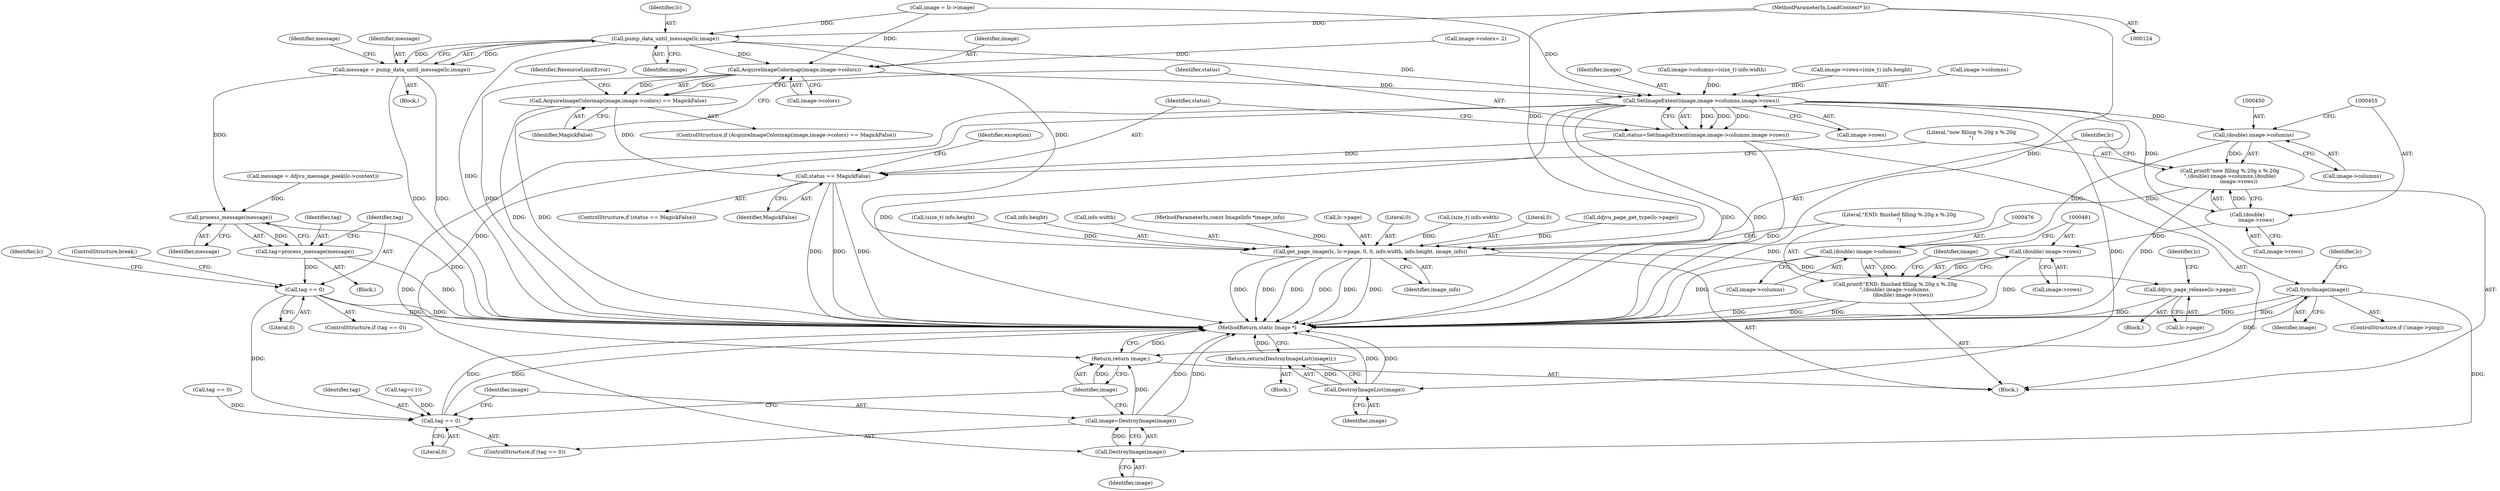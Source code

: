 digraph "0_ImageMagick_f6e9d0d9955e85bdd7540b251cd50d598dacc5e6_11@pointer" {
"1000125" [label="(MethodParameterIn,LoadContext* lc)"];
"1000192" [label="(Call,pump_data_until_message(lc,image))"];
"1000190" [label="(Call,message = pump_data_until_message(lc,image))"];
"1000201" [label="(Call,process_message(message))"];
"1000199" [label="(Call,tag=process_message(message))"];
"1000204" [label="(Call,tag == 0)"];
"1000507" [label="(Call,tag == 0)"];
"1000392" [label="(Call,AcquireImageColormap(image,image->colors))"];
"1000391" [label="(Call,AcquireImageColormap(image,image->colors) == MagickFalse)"];
"1000434" [label="(Call,status == MagickFalse)"];
"1000425" [label="(Call,SetImageExtent(image,image->columns,image->rows))"];
"1000423" [label="(Call,status=SetImageExtent(image,image->columns,image->rows))"];
"1000445" [label="(Call,DestroyImageList(image))"];
"1000444" [label="(Return,return(DestroyImageList(image));)"];
"1000449" [label="(Call,(double) image->columns)"];
"1000447" [label="(Call,printf(\"now filling %.20g x %.20g\n\",(double) image->columns,(double)\n           image->rows))"];
"1000475" [label="(Call,(double) image->columns)"];
"1000473" [label="(Call,printf(\"END: finished filling %.20g x %.20g\n\",(double) image->columns,\n          (double) image->rows))"];
"1000454" [label="(Call,(double)\n           image->rows)"];
"1000480" [label="(Call,(double) image->rows)"];
"1000490" [label="(Call,SyncImage(image))"];
"1000512" [label="(Call,DestroyImage(image))"];
"1000510" [label="(Call,image=DestroyImage(image))"];
"1000514" [label="(Return,return image;)"];
"1000459" [label="(Call,get_page_image(lc, lc->page, 0, 0, info.width, info.height, image_info))"];
"1000497" [label="(Call,ddjvu_page_release(lc->page))"];
"1000129" [label="(Block,)"];
"1000474" [label="(Literal,\"END: finished filling %.20g x %.20g\n\")"];
"1000198" [label="(Block,)"];
"1000182" [label="(Call,tag == 0)"];
"1000199" [label="(Call,tag=process_message(message))"];
"1000482" [label="(Call,image->rows)"];
"1000444" [label="(Return,return(DestroyImageList(image));)"];
"1000473" [label="(Call,printf(\"END: finished filling %.20g x %.20g\n\",(double) image->columns,\n          (double) image->rows))"];
"1000168" [label="(Block,)"];
"1000204" [label="(Call,tag == 0)"];
"1000385" [label="(Call,image->colors= 2)"];
"1000190" [label="(Call,message = pump_data_until_message(lc,image))"];
"1000437" [label="(Block,)"];
"1000205" [label="(Identifier,tag)"];
"1000449" [label="(Call,(double) image->columns)"];
"1000445" [label="(Call,DestroyImageList(image))"];
"1000488" [label="(Identifier,image)"];
"1000212" [label="(Call,message = ddjvu_message_peek(lc->context))"];
"1000469" [label="(Call,info.height)"];
"1000513" [label="(Identifier,image)"];
"1000494" [label="(Identifier,lc)"];
"1000451" [label="(Call,image->columns)"];
"1000454" [label="(Call,(double)\n           image->rows)"];
"1000390" [label="(ControlStructure,if (AcquireImageColormap(image,image->colors) == MagickFalse))"];
"1000399" [label="(Identifier,ResourceLimitError)"];
"1000466" [label="(Call,info.width)"];
"1000392" [label="(Call,AcquireImageColormap(image,image->colors))"];
"1000507" [label="(Call,tag == 0)"];
"1000480" [label="(Call,(double) image->rows)"];
"1000347" [label="(Call,image->columns=(size_t) info.width)"];
"1000206" [label="(Literal,0)"];
"1000510" [label="(Call,image=DestroyImage(image))"];
"1000356" [label="(Call,image->rows=(size_t) info.height)"];
"1000485" [label="(ControlStructure,if (!image->ping))"];
"1000456" [label="(Call,image->rows)"];
"1000200" [label="(Identifier,tag)"];
"1000459" [label="(Call,get_page_image(lc, lc->page, 0, 0, info.width, info.height, image_info))"];
"1000196" [label="(Identifier,message)"];
"1000201" [label="(Call,process_message(message))"];
"1000460" [label="(Identifier,lc)"];
"1000210" [label="(Identifier,lc)"];
"1000435" [label="(Identifier,status)"];
"1000439" [label="(Identifier,exception)"];
"1000514" [label="(Return,return image;)"];
"1000506" [label="(ControlStructure,if (tag == 0))"];
"1000127" [label="(MethodParameterIn,const ImageInfo *image_info)"];
"1000461" [label="(Call,lc->page)"];
"1000464" [label="(Literal,0)"];
"1000430" [label="(Call,image->rows)"];
"1000393" [label="(Identifier,image)"];
"1000427" [label="(Call,image->columns)"];
"1000397" [label="(Identifier,MagickFalse)"];
"1000203" [label="(ControlStructure,if (tag == 0))"];
"1000508" [label="(Identifier,tag)"];
"1000351" [label="(Call,(size_t) info.width)"];
"1000137" [label="(Call,image = lc->image)"];
"1000423" [label="(Call,status=SetImageExtent(image,image->columns,image->rows))"];
"1000465" [label="(Literal,0)"];
"1000202" [label="(Identifier,message)"];
"1000433" [label="(ControlStructure,if (status == MagickFalse))"];
"1000516" [label="(MethodReturn,static Image *)"];
"1000125" [label="(MethodParameterIn,LoadContext* lc)"];
"1000207" [label="(ControlStructure,break;)"];
"1000425" [label="(Call,SetImageExtent(image,image->columns,image->rows))"];
"1000191" [label="(Identifier,message)"];
"1000498" [label="(Call,lc->page)"];
"1000497" [label="(Call,ddjvu_page_release(lc->page))"];
"1000424" [label="(Identifier,status)"];
"1000503" [label="(Identifier,lc)"];
"1000512" [label="(Call,DestroyImage(image))"];
"1000434" [label="(Call,status == MagickFalse)"];
"1000475" [label="(Call,(double) image->columns)"];
"1000394" [label="(Call,image->colors)"];
"1000490" [label="(Call,SyncImage(image))"];
"1000163" [label="(Call,tag=(-1))"];
"1000194" [label="(Identifier,image)"];
"1000446" [label="(Identifier,image)"];
"1000447" [label="(Call,printf(\"now filling %.20g x %.20g\n\",(double) image->columns,(double)\n           image->rows))"];
"1000511" [label="(Identifier,image)"];
"1000193" [label="(Identifier,lc)"];
"1000491" [label="(Identifier,image)"];
"1000509" [label="(Literal,0)"];
"1000472" [label="(Identifier,image_info)"];
"1000515" [label="(Identifier,image)"];
"1000436" [label="(Identifier,MagickFalse)"];
"1000343" [label="(Call,ddjvu_page_get_type(lc->page))"];
"1000391" [label="(Call,AcquireImageColormap(image,image->colors) == MagickFalse)"];
"1000192" [label="(Call,pump_data_until_message(lc,image))"];
"1000360" [label="(Call,(size_t) info.height)"];
"1000496" [label="(Block,)"];
"1000426" [label="(Identifier,image)"];
"1000448" [label="(Literal,\"now filling %.20g x %.20g\n\")"];
"1000477" [label="(Call,image->columns)"];
"1000125" -> "1000124"  [label="AST: "];
"1000125" -> "1000516"  [label="DDG: "];
"1000125" -> "1000192"  [label="DDG: "];
"1000125" -> "1000459"  [label="DDG: "];
"1000192" -> "1000190"  [label="AST: "];
"1000192" -> "1000194"  [label="CFG: "];
"1000193" -> "1000192"  [label="AST: "];
"1000194" -> "1000192"  [label="AST: "];
"1000190" -> "1000192"  [label="CFG: "];
"1000192" -> "1000516"  [label="DDG: "];
"1000192" -> "1000190"  [label="DDG: "];
"1000192" -> "1000190"  [label="DDG: "];
"1000137" -> "1000192"  [label="DDG: "];
"1000192" -> "1000392"  [label="DDG: "];
"1000192" -> "1000425"  [label="DDG: "];
"1000192" -> "1000459"  [label="DDG: "];
"1000190" -> "1000168"  [label="AST: "];
"1000191" -> "1000190"  [label="AST: "];
"1000196" -> "1000190"  [label="CFG: "];
"1000190" -> "1000516"  [label="DDG: "];
"1000190" -> "1000516"  [label="DDG: "];
"1000190" -> "1000201"  [label="DDG: "];
"1000201" -> "1000199"  [label="AST: "];
"1000201" -> "1000202"  [label="CFG: "];
"1000202" -> "1000201"  [label="AST: "];
"1000199" -> "1000201"  [label="CFG: "];
"1000201" -> "1000516"  [label="DDG: "];
"1000201" -> "1000199"  [label="DDG: "];
"1000212" -> "1000201"  [label="DDG: "];
"1000199" -> "1000198"  [label="AST: "];
"1000200" -> "1000199"  [label="AST: "];
"1000205" -> "1000199"  [label="CFG: "];
"1000199" -> "1000516"  [label="DDG: "];
"1000199" -> "1000204"  [label="DDG: "];
"1000204" -> "1000203"  [label="AST: "];
"1000204" -> "1000206"  [label="CFG: "];
"1000205" -> "1000204"  [label="AST: "];
"1000206" -> "1000204"  [label="AST: "];
"1000207" -> "1000204"  [label="CFG: "];
"1000210" -> "1000204"  [label="CFG: "];
"1000204" -> "1000516"  [label="DDG: "];
"1000204" -> "1000516"  [label="DDG: "];
"1000204" -> "1000507"  [label="DDG: "];
"1000507" -> "1000506"  [label="AST: "];
"1000507" -> "1000509"  [label="CFG: "];
"1000508" -> "1000507"  [label="AST: "];
"1000509" -> "1000507"  [label="AST: "];
"1000511" -> "1000507"  [label="CFG: "];
"1000515" -> "1000507"  [label="CFG: "];
"1000507" -> "1000516"  [label="DDG: "];
"1000507" -> "1000516"  [label="DDG: "];
"1000163" -> "1000507"  [label="DDG: "];
"1000182" -> "1000507"  [label="DDG: "];
"1000392" -> "1000391"  [label="AST: "];
"1000392" -> "1000394"  [label="CFG: "];
"1000393" -> "1000392"  [label="AST: "];
"1000394" -> "1000392"  [label="AST: "];
"1000397" -> "1000392"  [label="CFG: "];
"1000392" -> "1000516"  [label="DDG: "];
"1000392" -> "1000391"  [label="DDG: "];
"1000392" -> "1000391"  [label="DDG: "];
"1000137" -> "1000392"  [label="DDG: "];
"1000385" -> "1000392"  [label="DDG: "];
"1000392" -> "1000425"  [label="DDG: "];
"1000391" -> "1000390"  [label="AST: "];
"1000391" -> "1000397"  [label="CFG: "];
"1000397" -> "1000391"  [label="AST: "];
"1000399" -> "1000391"  [label="CFG: "];
"1000424" -> "1000391"  [label="CFG: "];
"1000391" -> "1000516"  [label="DDG: "];
"1000391" -> "1000516"  [label="DDG: "];
"1000391" -> "1000434"  [label="DDG: "];
"1000434" -> "1000433"  [label="AST: "];
"1000434" -> "1000436"  [label="CFG: "];
"1000435" -> "1000434"  [label="AST: "];
"1000436" -> "1000434"  [label="AST: "];
"1000439" -> "1000434"  [label="CFG: "];
"1000448" -> "1000434"  [label="CFG: "];
"1000434" -> "1000516"  [label="DDG: "];
"1000434" -> "1000516"  [label="DDG: "];
"1000434" -> "1000516"  [label="DDG: "];
"1000423" -> "1000434"  [label="DDG: "];
"1000425" -> "1000423"  [label="AST: "];
"1000425" -> "1000430"  [label="CFG: "];
"1000426" -> "1000425"  [label="AST: "];
"1000427" -> "1000425"  [label="AST: "];
"1000430" -> "1000425"  [label="AST: "];
"1000423" -> "1000425"  [label="CFG: "];
"1000425" -> "1000516"  [label="DDG: "];
"1000425" -> "1000516"  [label="DDG: "];
"1000425" -> "1000516"  [label="DDG: "];
"1000425" -> "1000423"  [label="DDG: "];
"1000425" -> "1000423"  [label="DDG: "];
"1000425" -> "1000423"  [label="DDG: "];
"1000137" -> "1000425"  [label="DDG: "];
"1000347" -> "1000425"  [label="DDG: "];
"1000356" -> "1000425"  [label="DDG: "];
"1000425" -> "1000445"  [label="DDG: "];
"1000425" -> "1000449"  [label="DDG: "];
"1000425" -> "1000454"  [label="DDG: "];
"1000425" -> "1000490"  [label="DDG: "];
"1000425" -> "1000512"  [label="DDG: "];
"1000425" -> "1000514"  [label="DDG: "];
"1000423" -> "1000129"  [label="AST: "];
"1000424" -> "1000423"  [label="AST: "];
"1000435" -> "1000423"  [label="CFG: "];
"1000423" -> "1000516"  [label="DDG: "];
"1000445" -> "1000444"  [label="AST: "];
"1000445" -> "1000446"  [label="CFG: "];
"1000446" -> "1000445"  [label="AST: "];
"1000444" -> "1000445"  [label="CFG: "];
"1000445" -> "1000516"  [label="DDG: "];
"1000445" -> "1000516"  [label="DDG: "];
"1000445" -> "1000444"  [label="DDG: "];
"1000444" -> "1000437"  [label="AST: "];
"1000516" -> "1000444"  [label="CFG: "];
"1000444" -> "1000516"  [label="DDG: "];
"1000449" -> "1000447"  [label="AST: "];
"1000449" -> "1000451"  [label="CFG: "];
"1000450" -> "1000449"  [label="AST: "];
"1000451" -> "1000449"  [label="AST: "];
"1000455" -> "1000449"  [label="CFG: "];
"1000449" -> "1000447"  [label="DDG: "];
"1000449" -> "1000475"  [label="DDG: "];
"1000447" -> "1000129"  [label="AST: "];
"1000447" -> "1000454"  [label="CFG: "];
"1000448" -> "1000447"  [label="AST: "];
"1000454" -> "1000447"  [label="AST: "];
"1000460" -> "1000447"  [label="CFG: "];
"1000447" -> "1000516"  [label="DDG: "];
"1000447" -> "1000516"  [label="DDG: "];
"1000454" -> "1000447"  [label="DDG: "];
"1000475" -> "1000473"  [label="AST: "];
"1000475" -> "1000477"  [label="CFG: "];
"1000476" -> "1000475"  [label="AST: "];
"1000477" -> "1000475"  [label="AST: "];
"1000481" -> "1000475"  [label="CFG: "];
"1000475" -> "1000516"  [label="DDG: "];
"1000475" -> "1000473"  [label="DDG: "];
"1000473" -> "1000129"  [label="AST: "];
"1000473" -> "1000480"  [label="CFG: "];
"1000474" -> "1000473"  [label="AST: "];
"1000480" -> "1000473"  [label="AST: "];
"1000488" -> "1000473"  [label="CFG: "];
"1000473" -> "1000516"  [label="DDG: "];
"1000473" -> "1000516"  [label="DDG: "];
"1000473" -> "1000516"  [label="DDG: "];
"1000480" -> "1000473"  [label="DDG: "];
"1000454" -> "1000456"  [label="CFG: "];
"1000455" -> "1000454"  [label="AST: "];
"1000456" -> "1000454"  [label="AST: "];
"1000454" -> "1000480"  [label="DDG: "];
"1000480" -> "1000482"  [label="CFG: "];
"1000481" -> "1000480"  [label="AST: "];
"1000482" -> "1000480"  [label="AST: "];
"1000480" -> "1000516"  [label="DDG: "];
"1000490" -> "1000485"  [label="AST: "];
"1000490" -> "1000491"  [label="CFG: "];
"1000491" -> "1000490"  [label="AST: "];
"1000494" -> "1000490"  [label="CFG: "];
"1000490" -> "1000516"  [label="DDG: "];
"1000490" -> "1000516"  [label="DDG: "];
"1000490" -> "1000512"  [label="DDG: "];
"1000490" -> "1000514"  [label="DDG: "];
"1000512" -> "1000510"  [label="AST: "];
"1000512" -> "1000513"  [label="CFG: "];
"1000513" -> "1000512"  [label="AST: "];
"1000510" -> "1000512"  [label="CFG: "];
"1000512" -> "1000510"  [label="DDG: "];
"1000510" -> "1000506"  [label="AST: "];
"1000511" -> "1000510"  [label="AST: "];
"1000515" -> "1000510"  [label="CFG: "];
"1000510" -> "1000516"  [label="DDG: "];
"1000510" -> "1000516"  [label="DDG: "];
"1000510" -> "1000514"  [label="DDG: "];
"1000514" -> "1000129"  [label="AST: "];
"1000514" -> "1000515"  [label="CFG: "];
"1000515" -> "1000514"  [label="AST: "];
"1000516" -> "1000514"  [label="CFG: "];
"1000514" -> "1000516"  [label="DDG: "];
"1000515" -> "1000514"  [label="DDG: "];
"1000459" -> "1000129"  [label="AST: "];
"1000459" -> "1000472"  [label="CFG: "];
"1000460" -> "1000459"  [label="AST: "];
"1000461" -> "1000459"  [label="AST: "];
"1000464" -> "1000459"  [label="AST: "];
"1000465" -> "1000459"  [label="AST: "];
"1000466" -> "1000459"  [label="AST: "];
"1000469" -> "1000459"  [label="AST: "];
"1000472" -> "1000459"  [label="AST: "];
"1000474" -> "1000459"  [label="CFG: "];
"1000459" -> "1000516"  [label="DDG: "];
"1000459" -> "1000516"  [label="DDG: "];
"1000459" -> "1000516"  [label="DDG: "];
"1000459" -> "1000516"  [label="DDG: "];
"1000459" -> "1000516"  [label="DDG: "];
"1000459" -> "1000516"  [label="DDG: "];
"1000343" -> "1000459"  [label="DDG: "];
"1000351" -> "1000459"  [label="DDG: "];
"1000360" -> "1000459"  [label="DDG: "];
"1000127" -> "1000459"  [label="DDG: "];
"1000459" -> "1000497"  [label="DDG: "];
"1000497" -> "1000496"  [label="AST: "];
"1000497" -> "1000498"  [label="CFG: "];
"1000498" -> "1000497"  [label="AST: "];
"1000503" -> "1000497"  [label="CFG: "];
"1000497" -> "1000516"  [label="DDG: "];
}
